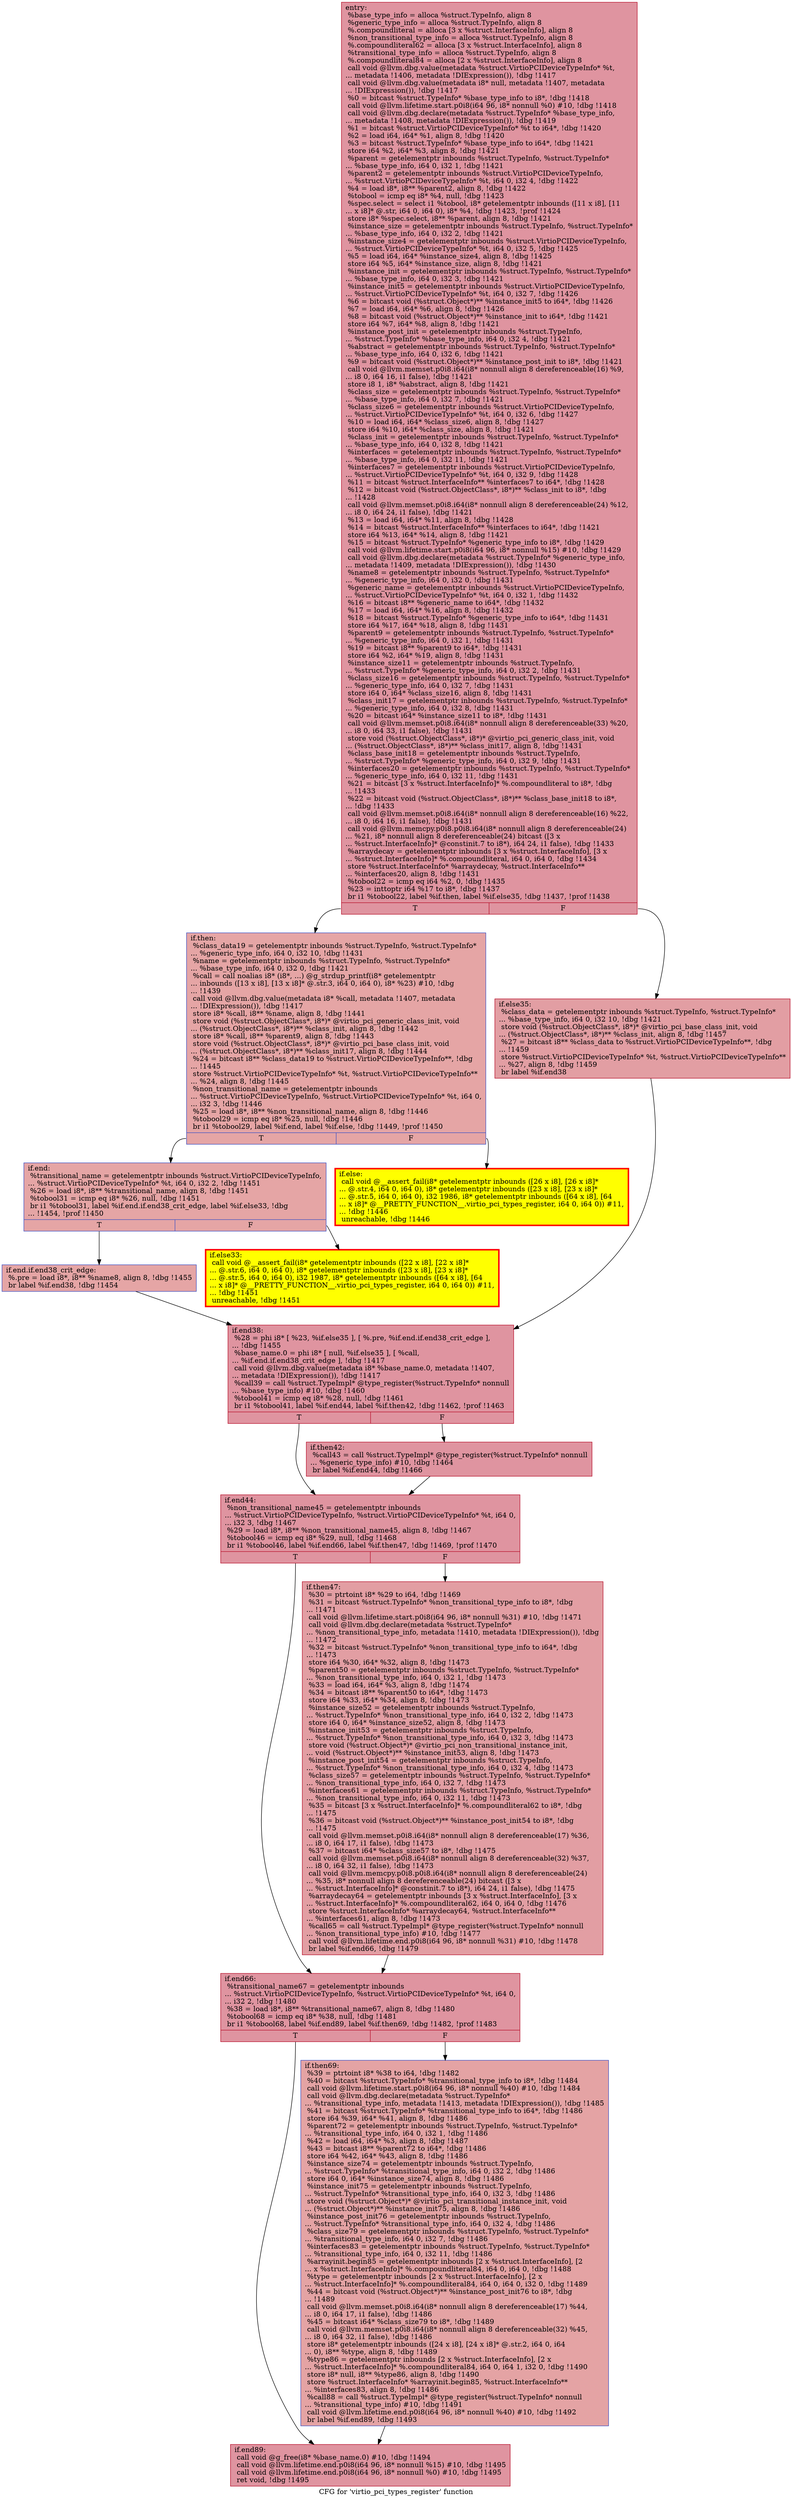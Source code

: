 digraph "CFG for 'virtio_pci_types_register' function" {
	label="CFG for 'virtio_pci_types_register' function";

	Node0x56198569b410 [shape=record,color="#b70d28ff", style=filled, fillcolor="#b70d2870",label="{entry:\l  %base_type_info = alloca %struct.TypeInfo, align 8\l  %generic_type_info = alloca %struct.TypeInfo, align 8\l  %.compoundliteral = alloca [3 x %struct.InterfaceInfo], align 8\l  %non_transitional_type_info = alloca %struct.TypeInfo, align 8\l  %.compoundliteral62 = alloca [3 x %struct.InterfaceInfo], align 8\l  %transitional_type_info = alloca %struct.TypeInfo, align 8\l  %.compoundliteral84 = alloca [2 x %struct.InterfaceInfo], align 8\l  call void @llvm.dbg.value(metadata %struct.VirtioPCIDeviceTypeInfo* %t,\l... metadata !1406, metadata !DIExpression()), !dbg !1417\l  call void @llvm.dbg.value(metadata i8* null, metadata !1407, metadata\l... !DIExpression()), !dbg !1417\l  %0 = bitcast %struct.TypeInfo* %base_type_info to i8*, !dbg !1418\l  call void @llvm.lifetime.start.p0i8(i64 96, i8* nonnull %0) #10, !dbg !1418\l  call void @llvm.dbg.declare(metadata %struct.TypeInfo* %base_type_info,\l... metadata !1408, metadata !DIExpression()), !dbg !1419\l  %1 = bitcast %struct.VirtioPCIDeviceTypeInfo* %t to i64*, !dbg !1420\l  %2 = load i64, i64* %1, align 8, !dbg !1420\l  %3 = bitcast %struct.TypeInfo* %base_type_info to i64*, !dbg !1421\l  store i64 %2, i64* %3, align 8, !dbg !1421\l  %parent = getelementptr inbounds %struct.TypeInfo, %struct.TypeInfo*\l... %base_type_info, i64 0, i32 1, !dbg !1421\l  %parent2 = getelementptr inbounds %struct.VirtioPCIDeviceTypeInfo,\l... %struct.VirtioPCIDeviceTypeInfo* %t, i64 0, i32 4, !dbg !1422\l  %4 = load i8*, i8** %parent2, align 8, !dbg !1422\l  %tobool = icmp eq i8* %4, null, !dbg !1423\l  %spec.select = select i1 %tobool, i8* getelementptr inbounds ([11 x i8], [11\l... x i8]* @.str, i64 0, i64 0), i8* %4, !dbg !1423, !prof !1424\l  store i8* %spec.select, i8** %parent, align 8, !dbg !1421\l  %instance_size = getelementptr inbounds %struct.TypeInfo, %struct.TypeInfo*\l... %base_type_info, i64 0, i32 2, !dbg !1421\l  %instance_size4 = getelementptr inbounds %struct.VirtioPCIDeviceTypeInfo,\l... %struct.VirtioPCIDeviceTypeInfo* %t, i64 0, i32 5, !dbg !1425\l  %5 = load i64, i64* %instance_size4, align 8, !dbg !1425\l  store i64 %5, i64* %instance_size, align 8, !dbg !1421\l  %instance_init = getelementptr inbounds %struct.TypeInfo, %struct.TypeInfo*\l... %base_type_info, i64 0, i32 3, !dbg !1421\l  %instance_init5 = getelementptr inbounds %struct.VirtioPCIDeviceTypeInfo,\l... %struct.VirtioPCIDeviceTypeInfo* %t, i64 0, i32 7, !dbg !1426\l  %6 = bitcast void (%struct.Object*)** %instance_init5 to i64*, !dbg !1426\l  %7 = load i64, i64* %6, align 8, !dbg !1426\l  %8 = bitcast void (%struct.Object*)** %instance_init to i64*, !dbg !1421\l  store i64 %7, i64* %8, align 8, !dbg !1421\l  %instance_post_init = getelementptr inbounds %struct.TypeInfo,\l... %struct.TypeInfo* %base_type_info, i64 0, i32 4, !dbg !1421\l  %abstract = getelementptr inbounds %struct.TypeInfo, %struct.TypeInfo*\l... %base_type_info, i64 0, i32 6, !dbg !1421\l  %9 = bitcast void (%struct.Object*)** %instance_post_init to i8*, !dbg !1421\l  call void @llvm.memset.p0i8.i64(i8* nonnull align 8 dereferenceable(16) %9,\l... i8 0, i64 16, i1 false), !dbg !1421\l  store i8 1, i8* %abstract, align 8, !dbg !1421\l  %class_size = getelementptr inbounds %struct.TypeInfo, %struct.TypeInfo*\l... %base_type_info, i64 0, i32 7, !dbg !1421\l  %class_size6 = getelementptr inbounds %struct.VirtioPCIDeviceTypeInfo,\l... %struct.VirtioPCIDeviceTypeInfo* %t, i64 0, i32 6, !dbg !1427\l  %10 = load i64, i64* %class_size6, align 8, !dbg !1427\l  store i64 %10, i64* %class_size, align 8, !dbg !1421\l  %class_init = getelementptr inbounds %struct.TypeInfo, %struct.TypeInfo*\l... %base_type_info, i64 0, i32 8, !dbg !1421\l  %interfaces = getelementptr inbounds %struct.TypeInfo, %struct.TypeInfo*\l... %base_type_info, i64 0, i32 11, !dbg !1421\l  %interfaces7 = getelementptr inbounds %struct.VirtioPCIDeviceTypeInfo,\l... %struct.VirtioPCIDeviceTypeInfo* %t, i64 0, i32 9, !dbg !1428\l  %11 = bitcast %struct.InterfaceInfo** %interfaces7 to i64*, !dbg !1428\l  %12 = bitcast void (%struct.ObjectClass*, i8*)** %class_init to i8*, !dbg\l... !1428\l  call void @llvm.memset.p0i8.i64(i8* nonnull align 8 dereferenceable(24) %12,\l... i8 0, i64 24, i1 false), !dbg !1421\l  %13 = load i64, i64* %11, align 8, !dbg !1428\l  %14 = bitcast %struct.InterfaceInfo** %interfaces to i64*, !dbg !1421\l  store i64 %13, i64* %14, align 8, !dbg !1421\l  %15 = bitcast %struct.TypeInfo* %generic_type_info to i8*, !dbg !1429\l  call void @llvm.lifetime.start.p0i8(i64 96, i8* nonnull %15) #10, !dbg !1429\l  call void @llvm.dbg.declare(metadata %struct.TypeInfo* %generic_type_info,\l... metadata !1409, metadata !DIExpression()), !dbg !1430\l  %name8 = getelementptr inbounds %struct.TypeInfo, %struct.TypeInfo*\l... %generic_type_info, i64 0, i32 0, !dbg !1431\l  %generic_name = getelementptr inbounds %struct.VirtioPCIDeviceTypeInfo,\l... %struct.VirtioPCIDeviceTypeInfo* %t, i64 0, i32 1, !dbg !1432\l  %16 = bitcast i8** %generic_name to i64*, !dbg !1432\l  %17 = load i64, i64* %16, align 8, !dbg !1432\l  %18 = bitcast %struct.TypeInfo* %generic_type_info to i64*, !dbg !1431\l  store i64 %17, i64* %18, align 8, !dbg !1431\l  %parent9 = getelementptr inbounds %struct.TypeInfo, %struct.TypeInfo*\l... %generic_type_info, i64 0, i32 1, !dbg !1431\l  %19 = bitcast i8** %parent9 to i64*, !dbg !1431\l  store i64 %2, i64* %19, align 8, !dbg !1431\l  %instance_size11 = getelementptr inbounds %struct.TypeInfo,\l... %struct.TypeInfo* %generic_type_info, i64 0, i32 2, !dbg !1431\l  %class_size16 = getelementptr inbounds %struct.TypeInfo, %struct.TypeInfo*\l... %generic_type_info, i64 0, i32 7, !dbg !1431\l  store i64 0, i64* %class_size16, align 8, !dbg !1431\l  %class_init17 = getelementptr inbounds %struct.TypeInfo, %struct.TypeInfo*\l... %generic_type_info, i64 0, i32 8, !dbg !1431\l  %20 = bitcast i64* %instance_size11 to i8*, !dbg !1431\l  call void @llvm.memset.p0i8.i64(i8* nonnull align 8 dereferenceable(33) %20,\l... i8 0, i64 33, i1 false), !dbg !1431\l  store void (%struct.ObjectClass*, i8*)* @virtio_pci_generic_class_init, void\l... (%struct.ObjectClass*, i8*)** %class_init17, align 8, !dbg !1431\l  %class_base_init18 = getelementptr inbounds %struct.TypeInfo,\l... %struct.TypeInfo* %generic_type_info, i64 0, i32 9, !dbg !1431\l  %interfaces20 = getelementptr inbounds %struct.TypeInfo, %struct.TypeInfo*\l... %generic_type_info, i64 0, i32 11, !dbg !1431\l  %21 = bitcast [3 x %struct.InterfaceInfo]* %.compoundliteral to i8*, !dbg\l... !1433\l  %22 = bitcast void (%struct.ObjectClass*, i8*)** %class_base_init18 to i8*,\l... !dbg !1433\l  call void @llvm.memset.p0i8.i64(i8* nonnull align 8 dereferenceable(16) %22,\l... i8 0, i64 16, i1 false), !dbg !1431\l  call void @llvm.memcpy.p0i8.p0i8.i64(i8* nonnull align 8 dereferenceable(24)\l... %21, i8* nonnull align 8 dereferenceable(24) bitcast ([3 x\l... %struct.InterfaceInfo]* @constinit.7 to i8*), i64 24, i1 false), !dbg !1433\l  %arraydecay = getelementptr inbounds [3 x %struct.InterfaceInfo], [3 x\l... %struct.InterfaceInfo]* %.compoundliteral, i64 0, i64 0, !dbg !1434\l  store %struct.InterfaceInfo* %arraydecay, %struct.InterfaceInfo**\l... %interfaces20, align 8, !dbg !1431\l  %tobool22 = icmp eq i64 %2, 0, !dbg !1435\l  %23 = inttoptr i64 %17 to i8*, !dbg !1437\l  br i1 %tobool22, label %if.then, label %if.else35, !dbg !1437, !prof !1438\l|{<s0>T|<s1>F}}"];
	Node0x56198569b410:s0 -> Node0x561985baaa50;
	Node0x56198569b410:s1 -> Node0x561985bbcf30;
	Node0x561985baaa50 [shape=record,color="#3d50c3ff", style=filled, fillcolor="#c5333470",label="{if.then:                                          \l  %class_data19 = getelementptr inbounds %struct.TypeInfo, %struct.TypeInfo*\l... %generic_type_info, i64 0, i32 10, !dbg !1431\l  %name = getelementptr inbounds %struct.TypeInfo, %struct.TypeInfo*\l... %base_type_info, i64 0, i32 0, !dbg !1421\l  %call = call noalias i8* (i8*, ...) @g_strdup_printf(i8* getelementptr\l... inbounds ([13 x i8], [13 x i8]* @.str.3, i64 0, i64 0), i8* %23) #10, !dbg\l... !1439\l  call void @llvm.dbg.value(metadata i8* %call, metadata !1407, metadata\l... !DIExpression()), !dbg !1417\l  store i8* %call, i8** %name, align 8, !dbg !1441\l  store void (%struct.ObjectClass*, i8*)* @virtio_pci_generic_class_init, void\l... (%struct.ObjectClass*, i8*)** %class_init, align 8, !dbg !1442\l  store i8* %call, i8** %parent9, align 8, !dbg !1443\l  store void (%struct.ObjectClass*, i8*)* @virtio_pci_base_class_init, void\l... (%struct.ObjectClass*, i8*)** %class_init17, align 8, !dbg !1444\l  %24 = bitcast i8** %class_data19 to %struct.VirtioPCIDeviceTypeInfo**, !dbg\l... !1445\l  store %struct.VirtioPCIDeviceTypeInfo* %t, %struct.VirtioPCIDeviceTypeInfo**\l... %24, align 8, !dbg !1445\l  %non_transitional_name = getelementptr inbounds\l... %struct.VirtioPCIDeviceTypeInfo, %struct.VirtioPCIDeviceTypeInfo* %t, i64 0,\l... i32 3, !dbg !1446\l  %25 = load i8*, i8** %non_transitional_name, align 8, !dbg !1446\l  %tobool29 = icmp eq i8* %25, null, !dbg !1446\l  br i1 %tobool29, label %if.end, label %if.else, !dbg !1449, !prof !1450\l|{<s0>T|<s1>F}}"];
	Node0x561985baaa50:s0 -> Node0x561985bbf760;
	Node0x561985baaa50:s1 -> Node0x561985bbf7b0;
	Node0x561985bbf7b0 [shape=record,penwidth=3.0, style="filled", color="red", fillcolor="yellow",label="{if.else:                                          \l  call void @__assert_fail(i8* getelementptr inbounds ([26 x i8], [26 x i8]*\l... @.str.4, i64 0, i64 0), i8* getelementptr inbounds ([23 x i8], [23 x i8]*\l... @.str.5, i64 0, i64 0), i32 1986, i8* getelementptr inbounds ([64 x i8], [64\l... x i8]* @__PRETTY_FUNCTION__.virtio_pci_types_register, i64 0, i64 0)) #11,\l... !dbg !1446\l  unreachable, !dbg !1446\l}"];
	Node0x561985bbf760 [shape=record,color="#3d50c3ff", style=filled, fillcolor="#c5333470",label="{if.end:                                           \l  %transitional_name = getelementptr inbounds %struct.VirtioPCIDeviceTypeInfo,\l... %struct.VirtioPCIDeviceTypeInfo* %t, i64 0, i32 2, !dbg !1451\l  %26 = load i8*, i8** %transitional_name, align 8, !dbg !1451\l  %tobool31 = icmp eq i8* %26, null, !dbg !1451\l  br i1 %tobool31, label %if.end.if.end38_crit_edge, label %if.else33, !dbg\l... !1454, !prof !1450\l|{<s0>T|<s1>F}}"];
	Node0x561985bbf760:s0 -> Node0x561985d8f770;
	Node0x561985bbf760:s1 -> Node0x561985bc1ee0;
	Node0x561985d8f770 [shape=record,color="#3d50c3ff", style=filled, fillcolor="#c5333470",label="{if.end.if.end38_crit_edge:                        \l  %.pre = load i8*, i8** %name8, align 8, !dbg !1455\l  br label %if.end38, !dbg !1454\l}"];
	Node0x561985d8f770 -> Node0x561985bbcec0;
	Node0x561985bc1ee0 [shape=record,penwidth=3.0, style="filled", color="red", fillcolor="yellow",label="{if.else33:                                        \l  call void @__assert_fail(i8* getelementptr inbounds ([22 x i8], [22 x i8]*\l... @.str.6, i64 0, i64 0), i8* getelementptr inbounds ([23 x i8], [23 x i8]*\l... @.str.5, i64 0, i64 0), i32 1987, i8* getelementptr inbounds ([64 x i8], [64\l... x i8]* @__PRETTY_FUNCTION__.virtio_pci_types_register, i64 0, i64 0)) #11,\l... !dbg !1451\l  unreachable, !dbg !1451\l}"];
	Node0x561985bbcf30 [shape=record,color="#b70d28ff", style=filled, fillcolor="#be242e70",label="{if.else35:                                        \l  %class_data = getelementptr inbounds %struct.TypeInfo, %struct.TypeInfo*\l... %base_type_info, i64 0, i32 10, !dbg !1421\l  store void (%struct.ObjectClass*, i8*)* @virtio_pci_base_class_init, void\l... (%struct.ObjectClass*, i8*)** %class_init, align 8, !dbg !1457\l  %27 = bitcast i8** %class_data to %struct.VirtioPCIDeviceTypeInfo**, !dbg\l... !1459\l  store %struct.VirtioPCIDeviceTypeInfo* %t, %struct.VirtioPCIDeviceTypeInfo**\l... %27, align 8, !dbg !1459\l  br label %if.end38\l}"];
	Node0x561985bbcf30 -> Node0x561985bbcec0;
	Node0x561985bbcec0 [shape=record,color="#b70d28ff", style=filled, fillcolor="#b70d2870",label="{if.end38:                                         \l  %28 = phi i8* [ %23, %if.else35 ], [ %.pre, %if.end.if.end38_crit_edge ],\l... !dbg !1455\l  %base_name.0 = phi i8* [ null, %if.else35 ], [ %call,\l... %if.end.if.end38_crit_edge ], !dbg !1417\l  call void @llvm.dbg.value(metadata i8* %base_name.0, metadata !1407,\l... metadata !DIExpression()), !dbg !1417\l  %call39 = call %struct.TypeImpl* @type_register(%struct.TypeInfo* nonnull\l... %base_type_info) #10, !dbg !1460\l  %tobool41 = icmp eq i8* %28, null, !dbg !1461\l  br i1 %tobool41, label %if.end44, label %if.then42, !dbg !1462, !prof !1463\l|{<s0>T|<s1>F}}"];
	Node0x561985bbcec0:s0 -> Node0x561985bbfe80;
	Node0x561985bbcec0:s1 -> Node0x561985bc2560;
	Node0x561985bc2560 [shape=record,color="#b70d28ff", style=filled, fillcolor="#b70d2870",label="{if.then42:                                        \l  %call43 = call %struct.TypeImpl* @type_register(%struct.TypeInfo* nonnull\l... %generic_type_info) #10, !dbg !1464\l  br label %if.end44, !dbg !1466\l}"];
	Node0x561985bc2560 -> Node0x561985bbfe80;
	Node0x561985bbfe80 [shape=record,color="#b70d28ff", style=filled, fillcolor="#b70d2870",label="{if.end44:                                         \l  %non_transitional_name45 = getelementptr inbounds\l... %struct.VirtioPCIDeviceTypeInfo, %struct.VirtioPCIDeviceTypeInfo* %t, i64 0,\l... i32 3, !dbg !1467\l  %29 = load i8*, i8** %non_transitional_name45, align 8, !dbg !1467\l  %tobool46 = icmp eq i8* %29, null, !dbg !1468\l  br i1 %tobool46, label %if.end66, label %if.then47, !dbg !1469, !prof !1470\l|{<s0>T|<s1>F}}"];
	Node0x561985bbfe80:s0 -> Node0x561985bbb190;
	Node0x561985bbfe80:s1 -> Node0x561985bbb140;
	Node0x561985bbb140 [shape=record,color="#b70d28ff", style=filled, fillcolor="#be242e70",label="{if.then47:                                        \l  %30 = ptrtoint i8* %29 to i64, !dbg !1469\l  %31 = bitcast %struct.TypeInfo* %non_transitional_type_info to i8*, !dbg\l... !1471\l  call void @llvm.lifetime.start.p0i8(i64 96, i8* nonnull %31) #10, !dbg !1471\l  call void @llvm.dbg.declare(metadata %struct.TypeInfo*\l... %non_transitional_type_info, metadata !1410, metadata !DIExpression()), !dbg\l... !1472\l  %32 = bitcast %struct.TypeInfo* %non_transitional_type_info to i64*, !dbg\l... !1473\l  store i64 %30, i64* %32, align 8, !dbg !1473\l  %parent50 = getelementptr inbounds %struct.TypeInfo, %struct.TypeInfo*\l... %non_transitional_type_info, i64 0, i32 1, !dbg !1473\l  %33 = load i64, i64* %3, align 8, !dbg !1474\l  %34 = bitcast i8** %parent50 to i64*, !dbg !1473\l  store i64 %33, i64* %34, align 8, !dbg !1473\l  %instance_size52 = getelementptr inbounds %struct.TypeInfo,\l... %struct.TypeInfo* %non_transitional_type_info, i64 0, i32 2, !dbg !1473\l  store i64 0, i64* %instance_size52, align 8, !dbg !1473\l  %instance_init53 = getelementptr inbounds %struct.TypeInfo,\l... %struct.TypeInfo* %non_transitional_type_info, i64 0, i32 3, !dbg !1473\l  store void (%struct.Object*)* @virtio_pci_non_transitional_instance_init,\l... void (%struct.Object*)** %instance_init53, align 8, !dbg !1473\l  %instance_post_init54 = getelementptr inbounds %struct.TypeInfo,\l... %struct.TypeInfo* %non_transitional_type_info, i64 0, i32 4, !dbg !1473\l  %class_size57 = getelementptr inbounds %struct.TypeInfo, %struct.TypeInfo*\l... %non_transitional_type_info, i64 0, i32 7, !dbg !1473\l  %interfaces61 = getelementptr inbounds %struct.TypeInfo, %struct.TypeInfo*\l... %non_transitional_type_info, i64 0, i32 11, !dbg !1473\l  %35 = bitcast [3 x %struct.InterfaceInfo]* %.compoundliteral62 to i8*, !dbg\l... !1475\l  %36 = bitcast void (%struct.Object*)** %instance_post_init54 to i8*, !dbg\l... !1475\l  call void @llvm.memset.p0i8.i64(i8* nonnull align 8 dereferenceable(17) %36,\l... i8 0, i64 17, i1 false), !dbg !1473\l  %37 = bitcast i64* %class_size57 to i8*, !dbg !1475\l  call void @llvm.memset.p0i8.i64(i8* nonnull align 8 dereferenceable(32) %37,\l... i8 0, i64 32, i1 false), !dbg !1473\l  call void @llvm.memcpy.p0i8.p0i8.i64(i8* nonnull align 8 dereferenceable(24)\l... %35, i8* nonnull align 8 dereferenceable(24) bitcast ([3 x\l... %struct.InterfaceInfo]* @constinit.7 to i8*), i64 24, i1 false), !dbg !1475\l  %arraydecay64 = getelementptr inbounds [3 x %struct.InterfaceInfo], [3 x\l... %struct.InterfaceInfo]* %.compoundliteral62, i64 0, i64 0, !dbg !1476\l  store %struct.InterfaceInfo* %arraydecay64, %struct.InterfaceInfo**\l... %interfaces61, align 8, !dbg !1473\l  %call65 = call %struct.TypeImpl* @type_register(%struct.TypeInfo* nonnull\l... %non_transitional_type_info) #10, !dbg !1477\l  call void @llvm.lifetime.end.p0i8(i64 96, i8* nonnull %31) #10, !dbg !1478\l  br label %if.end66, !dbg !1479\l}"];
	Node0x561985bbb140 -> Node0x561985bbb190;
	Node0x561985bbb190 [shape=record,color="#b70d28ff", style=filled, fillcolor="#b70d2870",label="{if.end66:                                         \l  %transitional_name67 = getelementptr inbounds\l... %struct.VirtioPCIDeviceTypeInfo, %struct.VirtioPCIDeviceTypeInfo* %t, i64 0,\l... i32 2, !dbg !1480\l  %38 = load i8*, i8** %transitional_name67, align 8, !dbg !1480\l  %tobool68 = icmp eq i8* %38, null, !dbg !1481\l  br i1 %tobool68, label %if.end89, label %if.then69, !dbg !1482, !prof !1483\l|{<s0>T|<s1>F}}"];
	Node0x561985bbb190:s0 -> Node0x561985bc60c0;
	Node0x561985bbb190:s1 -> Node0x561985b8e2f0;
	Node0x561985b8e2f0 [shape=record,color="#3d50c3ff", style=filled, fillcolor="#c32e3170",label="{if.then69:                                        \l  %39 = ptrtoint i8* %38 to i64, !dbg !1482\l  %40 = bitcast %struct.TypeInfo* %transitional_type_info to i8*, !dbg !1484\l  call void @llvm.lifetime.start.p0i8(i64 96, i8* nonnull %40) #10, !dbg !1484\l  call void @llvm.dbg.declare(metadata %struct.TypeInfo*\l... %transitional_type_info, metadata !1413, metadata !DIExpression()), !dbg !1485\l  %41 = bitcast %struct.TypeInfo* %transitional_type_info to i64*, !dbg !1486\l  store i64 %39, i64* %41, align 8, !dbg !1486\l  %parent72 = getelementptr inbounds %struct.TypeInfo, %struct.TypeInfo*\l... %transitional_type_info, i64 0, i32 1, !dbg !1486\l  %42 = load i64, i64* %3, align 8, !dbg !1487\l  %43 = bitcast i8** %parent72 to i64*, !dbg !1486\l  store i64 %42, i64* %43, align 8, !dbg !1486\l  %instance_size74 = getelementptr inbounds %struct.TypeInfo,\l... %struct.TypeInfo* %transitional_type_info, i64 0, i32 2, !dbg !1486\l  store i64 0, i64* %instance_size74, align 8, !dbg !1486\l  %instance_init75 = getelementptr inbounds %struct.TypeInfo,\l... %struct.TypeInfo* %transitional_type_info, i64 0, i32 3, !dbg !1486\l  store void (%struct.Object*)* @virtio_pci_transitional_instance_init, void\l... (%struct.Object*)** %instance_init75, align 8, !dbg !1486\l  %instance_post_init76 = getelementptr inbounds %struct.TypeInfo,\l... %struct.TypeInfo* %transitional_type_info, i64 0, i32 4, !dbg !1486\l  %class_size79 = getelementptr inbounds %struct.TypeInfo, %struct.TypeInfo*\l... %transitional_type_info, i64 0, i32 7, !dbg !1486\l  %interfaces83 = getelementptr inbounds %struct.TypeInfo, %struct.TypeInfo*\l... %transitional_type_info, i64 0, i32 11, !dbg !1486\l  %arrayinit.begin85 = getelementptr inbounds [2 x %struct.InterfaceInfo], [2\l... x %struct.InterfaceInfo]* %.compoundliteral84, i64 0, i64 0, !dbg !1488\l  %type = getelementptr inbounds [2 x %struct.InterfaceInfo], [2 x\l... %struct.InterfaceInfo]* %.compoundliteral84, i64 0, i64 0, i32 0, !dbg !1489\l  %44 = bitcast void (%struct.Object*)** %instance_post_init76 to i8*, !dbg\l... !1489\l  call void @llvm.memset.p0i8.i64(i8* nonnull align 8 dereferenceable(17) %44,\l... i8 0, i64 17, i1 false), !dbg !1486\l  %45 = bitcast i64* %class_size79 to i8*, !dbg !1489\l  call void @llvm.memset.p0i8.i64(i8* nonnull align 8 dereferenceable(32) %45,\l... i8 0, i64 32, i1 false), !dbg !1486\l  store i8* getelementptr inbounds ([24 x i8], [24 x i8]* @.str.2, i64 0, i64\l... 0), i8** %type, align 8, !dbg !1489\l  %type86 = getelementptr inbounds [2 x %struct.InterfaceInfo], [2 x\l... %struct.InterfaceInfo]* %.compoundliteral84, i64 0, i64 1, i32 0, !dbg !1490\l  store i8* null, i8** %type86, align 8, !dbg !1490\l  store %struct.InterfaceInfo* %arrayinit.begin85, %struct.InterfaceInfo**\l... %interfaces83, align 8, !dbg !1486\l  %call88 = call %struct.TypeImpl* @type_register(%struct.TypeInfo* nonnull\l... %transitional_type_info) #10, !dbg !1491\l  call void @llvm.lifetime.end.p0i8(i64 96, i8* nonnull %40) #10, !dbg !1492\l  br label %if.end89, !dbg !1493\l}"];
	Node0x561985b8e2f0 -> Node0x561985bc60c0;
	Node0x561985bc60c0 [shape=record,color="#b70d28ff", style=filled, fillcolor="#b70d2870",label="{if.end89:                                         \l  call void @g_free(i8* %base_name.0) #10, !dbg !1494\l  call void @llvm.lifetime.end.p0i8(i64 96, i8* nonnull %15) #10, !dbg !1495\l  call void @llvm.lifetime.end.p0i8(i64 96, i8* nonnull %0) #10, !dbg !1495\l  ret void, !dbg !1495\l}"];
}
